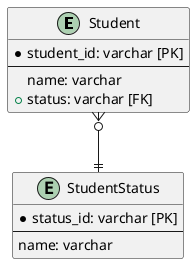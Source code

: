 @startuml answer

entity Student {
    * student_id: varchar [PK]
    ---
    name: varchar
    + status: varchar [FK]
}

entity StudentStatus {
    * status_id: varchar [PK]
    ---
    name: varchar
}

Student }o--|| StudentStatus

@enduml